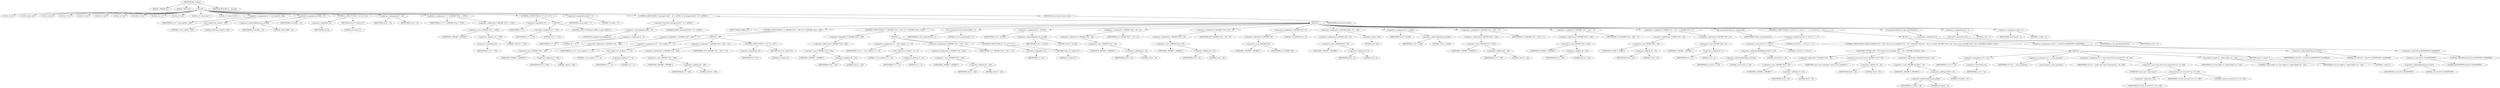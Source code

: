 digraph tftp_connect {  
"1000113" [label = "(METHOD,tftp_connect)" ]
"1000114" [label = "(PARAM,_DWORD *a1)" ]
"1000115" [label = "(PARAM,_BYTE *a2)" ]
"1000116" [label = "(BLOCK,,)" ]
"1000117" [label = "(LOCAL,v4: int)" ]
"1000118" [label = "(LOCAL,result: int)" ]
"1000119" [label = "(LOCAL,v6: int)" ]
"1000120" [label = "(LOCAL,v7: int)" ]
"1000121" [label = "(LOCAL,v8: int)" ]
"1000122" [label = "(LOCAL,v9: int)" ]
"1000123" [label = "(LOCAL,v10: int)" ]
"1000124" [label = "(LOCAL,v11: int)" ]
"1000125" [label = "(LOCAL,v12: int *)" ]
"1000126" [label = "(LOCAL,v13: int)" ]
"1000127" [label = "(LOCAL,v14: const char *)" ]
"1000128" [label = "(LOCAL,v15: char [ 128 ])" ]
"1000129" [label = "(<operator>.assignment,v4 = Curl_ccalloc(1, 336))" ]
"1000130" [label = "(IDENTIFIER,v4,v4 = Curl_ccalloc(1, 336))" ]
"1000131" [label = "(Curl_ccalloc,Curl_ccalloc(1, 336))" ]
"1000132" [label = "(LITERAL,1,Curl_ccalloc(1, 336))" ]
"1000133" [label = "(LITERAL,336,Curl_ccalloc(1, 336))" ]
"1000134" [label = "(<operator>.assignment,a1[188] = v4)" ]
"1000135" [label = "(<operator>.indirectIndexAccess,a1[188])" ]
"1000136" [label = "(IDENTIFIER,a1,a1[188] = v4)" ]
"1000137" [label = "(LITERAL,188,a1[188] = v4)" ]
"1000138" [label = "(IDENTIFIER,v4,a1[188] = v4)" ]
"1000139" [label = "(CONTROL_STRUCTURE,if ( !v4 ),if ( !v4 ))" ]
"1000140" [label = "(<operator>.logicalNot,!v4)" ]
"1000141" [label = "(IDENTIFIER,v4,!v4)" ]
"1000142" [label = "(RETURN,return 27;,return 27;)" ]
"1000143" [label = "(LITERAL,27,return 27;)" ]
"1000144" [label = "(<operator>.assignment,v6 = v4)" ]
"1000145" [label = "(IDENTIFIER,v6,v6 = v4)" ]
"1000146" [label = "(IDENTIFIER,v4,v6 = v4)" ]
"1000147" [label = "(<operator>.assignment,v7 = *(_DWORD *)(*a1 + 1576))" ]
"1000148" [label = "(IDENTIFIER,v7,v7 = *(_DWORD *)(*a1 + 1576))" ]
"1000149" [label = "(<operator>.indirection,*(_DWORD *)(*a1 + 1576))" ]
"1000150" [label = "(<operator>.cast,(_DWORD *)(*a1 + 1576))" ]
"1000151" [label = "(UNKNOWN,_DWORD *,_DWORD *)" ]
"1000152" [label = "(<operator>.addition,*a1 + 1576)" ]
"1000153" [label = "(<operator>.indirection,*a1)" ]
"1000154" [label = "(IDENTIFIER,a1,*a1 + 1576)" ]
"1000155" [label = "(LITERAL,1576,*a1 + 1576)" ]
"1000156" [label = "(CONTROL_STRUCTURE,if ( !v7 ),if ( !v7 ))" ]
"1000157" [label = "(<operator>.logicalNot,!v7)" ]
"1000158" [label = "(IDENTIFIER,v7,!v7)" ]
"1000159" [label = "(BLOCK,,)" ]
"1000160" [label = "(<operator>.assignment,v7 = 512)" ]
"1000161" [label = "(IDENTIFIER,v7,v7 = 512)" ]
"1000162" [label = "(LITERAL,512,v7 = 512)" ]
"1000163" [label = "(CONTROL_STRUCTURE,goto LABEL_6;,goto LABEL_6;)" ]
"1000164" [label = "(<operator>.assignment,result = 71)" ]
"1000165" [label = "(IDENTIFIER,result,result = 71)" ]
"1000166" [label = "(LITERAL,71,result = 71)" ]
"1000167" [label = "(CONTROL_STRUCTURE,if ( (unsigned int)(v7 - 8) < 0xFFB1 ),if ( (unsigned int)(v7 - 8) < 0xFFB1 ))" ]
"1000168" [label = "(<operator>.lessThan,(unsigned int)(v7 - 8) < 0xFFB1)" ]
"1000169" [label = "(<operator>.cast,(unsigned int)(v7 - 8))" ]
"1000170" [label = "(UNKNOWN,unsigned int,unsigned int)" ]
"1000171" [label = "(<operator>.subtraction,v7 - 8)" ]
"1000172" [label = "(IDENTIFIER,v7,v7 - 8)" ]
"1000173" [label = "(LITERAL,8,v7 - 8)" ]
"1000174" [label = "(LITERAL,0xFFB1,(unsigned int)(v7 - 8) < 0xFFB1)" ]
"1000175" [label = "(BLOCK,,)" ]
"1000176" [label = "(JUMP_TARGET,LABEL_6)" ]
"1000177" [label = "(CONTROL_STRUCTURE,if ( !*(_DWORD *)(v6 + 328) ),if ( !*(_DWORD *)(v6 + 328) ))" ]
"1000178" [label = "(<operator>.logicalNot,!*(_DWORD *)(v6 + 328))" ]
"1000179" [label = "(<operator>.indirection,*(_DWORD *)(v6 + 328))" ]
"1000180" [label = "(<operator>.cast,(_DWORD *)(v6 + 328))" ]
"1000181" [label = "(UNKNOWN,_DWORD *,_DWORD *)" ]
"1000182" [label = "(<operator>.addition,v6 + 328)" ]
"1000183" [label = "(IDENTIFIER,v6,v6 + 328)" ]
"1000184" [label = "(LITERAL,328,v6 + 328)" ]
"1000185" [label = "(BLOCK,,)" ]
"1000186" [label = "(<operator>.assignment,v10 = Curl_ccalloc(1, v7 + 4))" ]
"1000187" [label = "(IDENTIFIER,v10,v10 = Curl_ccalloc(1, v7 + 4))" ]
"1000188" [label = "(Curl_ccalloc,Curl_ccalloc(1, v7 + 4))" ]
"1000189" [label = "(LITERAL,1,Curl_ccalloc(1, v7 + 4))" ]
"1000190" [label = "(<operator>.addition,v7 + 4)" ]
"1000191" [label = "(IDENTIFIER,v7,v7 + 4)" ]
"1000192" [label = "(LITERAL,4,v7 + 4)" ]
"1000193" [label = "(<operator>.assignment,*(_DWORD *)(v6 + 328) = v10)" ]
"1000194" [label = "(<operator>.indirection,*(_DWORD *)(v6 + 328))" ]
"1000195" [label = "(<operator>.cast,(_DWORD *)(v6 + 328))" ]
"1000196" [label = "(UNKNOWN,_DWORD *,_DWORD *)" ]
"1000197" [label = "(<operator>.addition,v6 + 328)" ]
"1000198" [label = "(IDENTIFIER,v6,v6 + 328)" ]
"1000199" [label = "(LITERAL,328,v6 + 328)" ]
"1000200" [label = "(IDENTIFIER,v10,*(_DWORD *)(v6 + 328) = v10)" ]
"1000201" [label = "(CONTROL_STRUCTURE,if ( !v10 ),if ( !v10 ))" ]
"1000202" [label = "(<operator>.logicalNot,!v10)" ]
"1000203" [label = "(IDENTIFIER,v10,!v10)" ]
"1000204" [label = "(RETURN,return 27;,return 27;)" ]
"1000205" [label = "(LITERAL,27,return 27;)" ]
"1000206" [label = "(CONTROL_STRUCTURE,if ( !*(_DWORD *)(v6 + 332) ),if ( !*(_DWORD *)(v6 + 332) ))" ]
"1000207" [label = "(<operator>.logicalNot,!*(_DWORD *)(v6 + 332))" ]
"1000208" [label = "(<operator>.indirection,*(_DWORD *)(v6 + 332))" ]
"1000209" [label = "(<operator>.cast,(_DWORD *)(v6 + 332))" ]
"1000210" [label = "(UNKNOWN,_DWORD *,_DWORD *)" ]
"1000211" [label = "(<operator>.addition,v6 + 332)" ]
"1000212" [label = "(IDENTIFIER,v6,v6 + 332)" ]
"1000213" [label = "(LITERAL,332,v6 + 332)" ]
"1000214" [label = "(BLOCK,,)" ]
"1000215" [label = "(<operator>.assignment,v11 = Curl_ccalloc(1, v7 + 4))" ]
"1000216" [label = "(IDENTIFIER,v11,v11 = Curl_ccalloc(1, v7 + 4))" ]
"1000217" [label = "(Curl_ccalloc,Curl_ccalloc(1, v7 + 4))" ]
"1000218" [label = "(LITERAL,1,Curl_ccalloc(1, v7 + 4))" ]
"1000219" [label = "(<operator>.addition,v7 + 4)" ]
"1000220" [label = "(IDENTIFIER,v7,v7 + 4)" ]
"1000221" [label = "(LITERAL,4,v7 + 4)" ]
"1000222" [label = "(<operator>.assignment,*(_DWORD *)(v6 + 332) = v11)" ]
"1000223" [label = "(<operator>.indirection,*(_DWORD *)(v6 + 332))" ]
"1000224" [label = "(<operator>.cast,(_DWORD *)(v6 + 332))" ]
"1000225" [label = "(UNKNOWN,_DWORD *,_DWORD *)" ]
"1000226" [label = "(<operator>.addition,v6 + 332)" ]
"1000227" [label = "(IDENTIFIER,v6,v6 + 332)" ]
"1000228" [label = "(LITERAL,332,v6 + 332)" ]
"1000229" [label = "(IDENTIFIER,v11,*(_DWORD *)(v6 + 332) = v11)" ]
"1000230" [label = "(CONTROL_STRUCTURE,if ( !v11 ),if ( !v11 ))" ]
"1000231" [label = "(<operator>.logicalNot,!v11)" ]
"1000232" [label = "(IDENTIFIER,v11,!v11)" ]
"1000233" [label = "(RETURN,return 27;,return 27;)" ]
"1000234" [label = "(LITERAL,27,return 27;)" ]
"1000235" [label = "(Curl_conncontrol,Curl_conncontrol(a1, 1))" ]
"1000236" [label = "(IDENTIFIER,a1,Curl_conncontrol(a1, 1))" ]
"1000237" [label = "(LITERAL,1,Curl_conncontrol(a1, 1))" ]
"1000238" [label = "(<operator>.assignment,v8 = a1[105])" ]
"1000239" [label = "(IDENTIFIER,v8,v8 = a1[105])" ]
"1000240" [label = "(<operator>.indirectIndexAccess,a1[105])" ]
"1000241" [label = "(IDENTIFIER,a1,v8 = a1[105])" ]
"1000242" [label = "(LITERAL,105,v8 = a1[105])" ]
"1000243" [label = "(<operator>.assignment,*(_DWORD *)(v6 + 16) = a1)" ]
"1000244" [label = "(<operator>.indirection,*(_DWORD *)(v6 + 16))" ]
"1000245" [label = "(<operator>.cast,(_DWORD *)(v6 + 16))" ]
"1000246" [label = "(UNKNOWN,_DWORD *,_DWORD *)" ]
"1000247" [label = "(<operator>.addition,v6 + 16)" ]
"1000248" [label = "(IDENTIFIER,v6,v6 + 16)" ]
"1000249" [label = "(LITERAL,16,v6 + 16)" ]
"1000250" [label = "(IDENTIFIER,a1,*(_DWORD *)(v6 + 16) = a1)" ]
"1000251" [label = "(<operator>.assignment,*(_DWORD *)(v6 + 20) = v8)" ]
"1000252" [label = "(<operator>.indirection,*(_DWORD *)(v6 + 20))" ]
"1000253" [label = "(<operator>.cast,(_DWORD *)(v6 + 20))" ]
"1000254" [label = "(UNKNOWN,_DWORD *,_DWORD *)" ]
"1000255" [label = "(<operator>.addition,v6 + 20)" ]
"1000256" [label = "(IDENTIFIER,v6,v6 + 20)" ]
"1000257" [label = "(LITERAL,20,v6 + 20)" ]
"1000258" [label = "(IDENTIFIER,v8,*(_DWORD *)(v6 + 20) = v8)" ]
"1000259" [label = "(<operator>.assignment,*(_DWORD *)v6 = 0)" ]
"1000260" [label = "(<operator>.indirection,*(_DWORD *)v6)" ]
"1000261" [label = "(<operator>.cast,(_DWORD *)v6)" ]
"1000262" [label = "(UNKNOWN,_DWORD *,_DWORD *)" ]
"1000263" [label = "(IDENTIFIER,v6,(_DWORD *)v6)" ]
"1000264" [label = "(LITERAL,0,*(_DWORD *)v6 = 0)" ]
"1000265" [label = "(<operator>.assignment,*(_DWORD *)(v6 + 8) = -100)" ]
"1000266" [label = "(<operator>.indirection,*(_DWORD *)(v6 + 8))" ]
"1000267" [label = "(<operator>.cast,(_DWORD *)(v6 + 8))" ]
"1000268" [label = "(UNKNOWN,_DWORD *,_DWORD *)" ]
"1000269" [label = "(<operator>.addition,v6 + 8)" ]
"1000270" [label = "(IDENTIFIER,v6,v6 + 8)" ]
"1000271" [label = "(LITERAL,8,v6 + 8)" ]
"1000272" [label = "(<operator>.minus,-100)" ]
"1000273" [label = "(LITERAL,100,-100)" ]
"1000274" [label = "(<operator>.assignment,v9 = a1[20])" ]
"1000275" [label = "(IDENTIFIER,v9,v9 = a1[20])" ]
"1000276" [label = "(<operator>.indirectIndexAccess,a1[20])" ]
"1000277" [label = "(IDENTIFIER,a1,v9 = a1[20])" ]
"1000278" [label = "(LITERAL,20,v9 = a1[20])" ]
"1000279" [label = "(<operator>.assignment,*(_DWORD *)(v6 + 320) = v7)" ]
"1000280" [label = "(<operator>.indirection,*(_DWORD *)(v6 + 320))" ]
"1000281" [label = "(<operator>.cast,(_DWORD *)(v6 + 320))" ]
"1000282" [label = "(UNKNOWN,_DWORD *,_DWORD *)" ]
"1000283" [label = "(<operator>.addition,v6 + 320)" ]
"1000284" [label = "(IDENTIFIER,v6,v6 + 320)" ]
"1000285" [label = "(LITERAL,320,v6 + 320)" ]
"1000286" [label = "(IDENTIFIER,v7,*(_DWORD *)(v6 + 320) = v7)" ]
"1000287" [label = "(<operator>.assignment,*(_DWORD *)(v6 + 324) = v7)" ]
"1000288" [label = "(<operator>.indirection,*(_DWORD *)(v6 + 324))" ]
"1000289" [label = "(<operator>.cast,(_DWORD *)(v6 + 324))" ]
"1000290" [label = "(UNKNOWN,_DWORD *,_DWORD *)" ]
"1000291" [label = "(<operator>.addition,v6 + 324)" ]
"1000292" [label = "(IDENTIFIER,v6,v6 + 324)" ]
"1000293" [label = "(LITERAL,324,v6 + 324)" ]
"1000294" [label = "(IDENTIFIER,v7,*(_DWORD *)(v6 + 324) = v7)" ]
"1000295" [label = "(<operator>.assignment,*(_WORD *)(v6 + 52) = *(_DWORD *)(v9 + 4))" ]
"1000296" [label = "(<operator>.indirection,*(_WORD *)(v6 + 52))" ]
"1000297" [label = "(<operator>.cast,(_WORD *)(v6 + 52))" ]
"1000298" [label = "(UNKNOWN,_WORD *,_WORD *)" ]
"1000299" [label = "(<operator>.addition,v6 + 52)" ]
"1000300" [label = "(IDENTIFIER,v6,v6 + 52)" ]
"1000301" [label = "(LITERAL,52,v6 + 52)" ]
"1000302" [label = "(<operator>.indirection,*(_DWORD *)(v9 + 4))" ]
"1000303" [label = "(<operator>.cast,(_DWORD *)(v9 + 4))" ]
"1000304" [label = "(UNKNOWN,_DWORD *,_DWORD *)" ]
"1000305" [label = "(<operator>.addition,v9 + 4)" ]
"1000306" [label = "(IDENTIFIER,v9,v9 + 4)" ]
"1000307" [label = "(LITERAL,4,v9 + 4)" ]
"1000308" [label = "(tftp_set_timeouts,tftp_set_timeouts(v6))" ]
"1000309" [label = "(IDENTIFIER,v6,tftp_set_timeouts(v6))" ]
"1000310" [label = "(CONTROL_STRUCTURE,if ( ((a1[147] >> 25) & 1) == 0 ),if ( ((a1[147] >> 25) & 1) == 0 ))" ]
"1000311" [label = "(<operator>.equals,((a1[147] >> 25) & 1) == 0)" ]
"1000312" [label = "(<operator>.and,(a1[147] >> 25) & 1)" ]
"1000313" [label = "(<operator>.arithmeticShiftRight,a1[147] >> 25)" ]
"1000314" [label = "(<operator>.indirectIndexAccess,a1[147])" ]
"1000315" [label = "(IDENTIFIER,a1,a1[147] >> 25)" ]
"1000316" [label = "(LITERAL,147,a1[147] >> 25)" ]
"1000317" [label = "(LITERAL,25,a1[147] >> 25)" ]
"1000318" [label = "(LITERAL,1,(a1[147] >> 25) & 1)" ]
"1000319" [label = "(LITERAL,0,((a1[147] >> 25) & 1) == 0)" ]
"1000320" [label = "(BLOCK,,)" ]
"1000321" [label = "(CONTROL_STRUCTURE,if ( bind(*(_DWORD *)(v6 + 20), (const struct sockaddr *)(v6 + 52), *(_DWORD *)(a1[20] + 16)) ),if ( bind(*(_DWORD *)(v6 + 20), (const struct sockaddr *)(v6 + 52), *(_DWORD *)(a1[20] + 16)) ))" ]
"1000322" [label = "(bind,bind(*(_DWORD *)(v6 + 20), (const struct sockaddr *)(v6 + 52), *(_DWORD *)(a1[20] + 16)))" ]
"1000323" [label = "(<operator>.indirection,*(_DWORD *)(v6 + 20))" ]
"1000324" [label = "(<operator>.cast,(_DWORD *)(v6 + 20))" ]
"1000325" [label = "(UNKNOWN,_DWORD *,_DWORD *)" ]
"1000326" [label = "(<operator>.addition,v6 + 20)" ]
"1000327" [label = "(IDENTIFIER,v6,v6 + 20)" ]
"1000328" [label = "(LITERAL,20,v6 + 20)" ]
"1000329" [label = "(<operator>.cast,(const struct sockaddr *)(v6 + 52))" ]
"1000330" [label = "(UNKNOWN,const struct sockaddr *,const struct sockaddr *)" ]
"1000331" [label = "(<operator>.addition,v6 + 52)" ]
"1000332" [label = "(IDENTIFIER,v6,v6 + 52)" ]
"1000333" [label = "(LITERAL,52,v6 + 52)" ]
"1000334" [label = "(<operator>.indirection,*(_DWORD *)(a1[20] + 16))" ]
"1000335" [label = "(<operator>.cast,(_DWORD *)(a1[20] + 16))" ]
"1000336" [label = "(UNKNOWN,_DWORD *,_DWORD *)" ]
"1000337" [label = "(<operator>.addition,a1[20] + 16)" ]
"1000338" [label = "(<operator>.indirectIndexAccess,a1[20])" ]
"1000339" [label = "(IDENTIFIER,a1,a1[20] + 16)" ]
"1000340" [label = "(LITERAL,20,a1[20] + 16)" ]
"1000341" [label = "(LITERAL,16,a1[20] + 16)" ]
"1000342" [label = "(BLOCK,,)" ]
"1000343" [label = "(<operator>.assignment,v13 = *a1)" ]
"1000344" [label = "(IDENTIFIER,v13,v13 = *a1)" ]
"1000345" [label = "(<operator>.indirection,*a1)" ]
"1000346" [label = "(IDENTIFIER,a1,v13 = *a1)" ]
"1000347" [label = "(<operator>.assignment,v12 = _errno_location())" ]
"1000348" [label = "(IDENTIFIER,v12,v12 = _errno_location())" ]
"1000349" [label = "(_errno_location,_errno_location())" ]
"1000350" [label = "(<operator>.assignment,v14 = (const char *)Curl_strerror(*v12, v15, 128))" ]
"1000351" [label = "(IDENTIFIER,v14,v14 = (const char *)Curl_strerror(*v12, v15, 128))" ]
"1000352" [label = "(<operator>.cast,(const char *)Curl_strerror(*v12, v15, 128))" ]
"1000353" [label = "(UNKNOWN,const char *,const char *)" ]
"1000354" [label = "(Curl_strerror,Curl_strerror(*v12, v15, 128))" ]
"1000355" [label = "(<operator>.indirection,*v12)" ]
"1000356" [label = "(IDENTIFIER,v12,Curl_strerror(*v12, v15, 128))" ]
"1000357" [label = "(IDENTIFIER,v15,Curl_strerror(*v12, v15, 128))" ]
"1000358" [label = "(LITERAL,128,Curl_strerror(*v12, v15, 128))" ]
"1000359" [label = "(Curl_failf,Curl_failf(v13, \"bind() failed; %s\", v14))" ]
"1000360" [label = "(IDENTIFIER,v13,Curl_failf(v13, \"bind() failed; %s\", v14))" ]
"1000361" [label = "(LITERAL,\"bind() failed; %s\",Curl_failf(v13, \"bind() failed; %s\", v14))" ]
"1000362" [label = "(IDENTIFIER,v14,Curl_failf(v13, \"bind() failed; %s\", v14))" ]
"1000363" [label = "(RETURN,return 7;,return 7;)" ]
"1000364" [label = "(LITERAL,7,return 7;)" ]
"1000365" [label = "(<operator>.assignment,a1[147] = a1[147] & 0xFDFFFFFF | 0x2000000)" ]
"1000366" [label = "(<operator>.indirectIndexAccess,a1[147])" ]
"1000367" [label = "(IDENTIFIER,a1,a1[147] = a1[147] & 0xFDFFFFFF | 0x2000000)" ]
"1000368" [label = "(LITERAL,147,a1[147] = a1[147] & 0xFDFFFFFF | 0x2000000)" ]
"1000369" [label = "(<operator>.or,a1[147] & 0xFDFFFFFF | 0x2000000)" ]
"1000370" [label = "(<operator>.and,a1[147] & 0xFDFFFFFF)" ]
"1000371" [label = "(<operator>.indirectIndexAccess,a1[147])" ]
"1000372" [label = "(IDENTIFIER,a1,a1[147] & 0xFDFFFFFF)" ]
"1000373" [label = "(LITERAL,147,a1[147] & 0xFDFFFFFF)" ]
"1000374" [label = "(LITERAL,0xFDFFFFFF,a1[147] & 0xFDFFFFFF)" ]
"1000375" [label = "(LITERAL,0x2000000,a1[147] & 0xFDFFFFFF | 0x2000000)" ]
"1000376" [label = "(Curl_pgrsStartNow,Curl_pgrsStartNow(*a1))" ]
"1000377" [label = "(<operator>.indirection,*a1)" ]
"1000378" [label = "(IDENTIFIER,a1,Curl_pgrsStartNow(*a1))" ]
"1000379" [label = "(<operator>.assignment,*a2 = 1)" ]
"1000380" [label = "(<operator>.indirection,*a2)" ]
"1000381" [label = "(IDENTIFIER,a2,*a2 = 1)" ]
"1000382" [label = "(LITERAL,1,*a2 = 1)" ]
"1000383" [label = "(<operator>.assignment,result = 0)" ]
"1000384" [label = "(IDENTIFIER,result,result = 0)" ]
"1000385" [label = "(LITERAL,0,result = 0)" ]
"1000386" [label = "(RETURN,return result;,return result;)" ]
"1000387" [label = "(IDENTIFIER,result,return result;)" ]
"1000388" [label = "(METHOD_RETURN,int __fastcall)" ]
  "1000113" -> "1000114" 
  "1000113" -> "1000115" 
  "1000113" -> "1000116" 
  "1000113" -> "1000388" 
  "1000116" -> "1000117" 
  "1000116" -> "1000118" 
  "1000116" -> "1000119" 
  "1000116" -> "1000120" 
  "1000116" -> "1000121" 
  "1000116" -> "1000122" 
  "1000116" -> "1000123" 
  "1000116" -> "1000124" 
  "1000116" -> "1000125" 
  "1000116" -> "1000126" 
  "1000116" -> "1000127" 
  "1000116" -> "1000128" 
  "1000116" -> "1000129" 
  "1000116" -> "1000134" 
  "1000116" -> "1000139" 
  "1000116" -> "1000144" 
  "1000116" -> "1000147" 
  "1000116" -> "1000156" 
  "1000116" -> "1000164" 
  "1000116" -> "1000167" 
  "1000116" -> "1000386" 
  "1000129" -> "1000130" 
  "1000129" -> "1000131" 
  "1000131" -> "1000132" 
  "1000131" -> "1000133" 
  "1000134" -> "1000135" 
  "1000134" -> "1000138" 
  "1000135" -> "1000136" 
  "1000135" -> "1000137" 
  "1000139" -> "1000140" 
  "1000139" -> "1000142" 
  "1000140" -> "1000141" 
  "1000142" -> "1000143" 
  "1000144" -> "1000145" 
  "1000144" -> "1000146" 
  "1000147" -> "1000148" 
  "1000147" -> "1000149" 
  "1000149" -> "1000150" 
  "1000150" -> "1000151" 
  "1000150" -> "1000152" 
  "1000152" -> "1000153" 
  "1000152" -> "1000155" 
  "1000153" -> "1000154" 
  "1000156" -> "1000157" 
  "1000156" -> "1000159" 
  "1000157" -> "1000158" 
  "1000159" -> "1000160" 
  "1000159" -> "1000163" 
  "1000160" -> "1000161" 
  "1000160" -> "1000162" 
  "1000164" -> "1000165" 
  "1000164" -> "1000166" 
  "1000167" -> "1000168" 
  "1000167" -> "1000175" 
  "1000168" -> "1000169" 
  "1000168" -> "1000174" 
  "1000169" -> "1000170" 
  "1000169" -> "1000171" 
  "1000171" -> "1000172" 
  "1000171" -> "1000173" 
  "1000175" -> "1000176" 
  "1000175" -> "1000177" 
  "1000175" -> "1000206" 
  "1000175" -> "1000235" 
  "1000175" -> "1000238" 
  "1000175" -> "1000243" 
  "1000175" -> "1000251" 
  "1000175" -> "1000259" 
  "1000175" -> "1000265" 
  "1000175" -> "1000274" 
  "1000175" -> "1000279" 
  "1000175" -> "1000287" 
  "1000175" -> "1000295" 
  "1000175" -> "1000308" 
  "1000175" -> "1000310" 
  "1000175" -> "1000376" 
  "1000175" -> "1000379" 
  "1000175" -> "1000383" 
  "1000177" -> "1000178" 
  "1000177" -> "1000185" 
  "1000178" -> "1000179" 
  "1000179" -> "1000180" 
  "1000180" -> "1000181" 
  "1000180" -> "1000182" 
  "1000182" -> "1000183" 
  "1000182" -> "1000184" 
  "1000185" -> "1000186" 
  "1000185" -> "1000193" 
  "1000185" -> "1000201" 
  "1000186" -> "1000187" 
  "1000186" -> "1000188" 
  "1000188" -> "1000189" 
  "1000188" -> "1000190" 
  "1000190" -> "1000191" 
  "1000190" -> "1000192" 
  "1000193" -> "1000194" 
  "1000193" -> "1000200" 
  "1000194" -> "1000195" 
  "1000195" -> "1000196" 
  "1000195" -> "1000197" 
  "1000197" -> "1000198" 
  "1000197" -> "1000199" 
  "1000201" -> "1000202" 
  "1000201" -> "1000204" 
  "1000202" -> "1000203" 
  "1000204" -> "1000205" 
  "1000206" -> "1000207" 
  "1000206" -> "1000214" 
  "1000207" -> "1000208" 
  "1000208" -> "1000209" 
  "1000209" -> "1000210" 
  "1000209" -> "1000211" 
  "1000211" -> "1000212" 
  "1000211" -> "1000213" 
  "1000214" -> "1000215" 
  "1000214" -> "1000222" 
  "1000214" -> "1000230" 
  "1000215" -> "1000216" 
  "1000215" -> "1000217" 
  "1000217" -> "1000218" 
  "1000217" -> "1000219" 
  "1000219" -> "1000220" 
  "1000219" -> "1000221" 
  "1000222" -> "1000223" 
  "1000222" -> "1000229" 
  "1000223" -> "1000224" 
  "1000224" -> "1000225" 
  "1000224" -> "1000226" 
  "1000226" -> "1000227" 
  "1000226" -> "1000228" 
  "1000230" -> "1000231" 
  "1000230" -> "1000233" 
  "1000231" -> "1000232" 
  "1000233" -> "1000234" 
  "1000235" -> "1000236" 
  "1000235" -> "1000237" 
  "1000238" -> "1000239" 
  "1000238" -> "1000240" 
  "1000240" -> "1000241" 
  "1000240" -> "1000242" 
  "1000243" -> "1000244" 
  "1000243" -> "1000250" 
  "1000244" -> "1000245" 
  "1000245" -> "1000246" 
  "1000245" -> "1000247" 
  "1000247" -> "1000248" 
  "1000247" -> "1000249" 
  "1000251" -> "1000252" 
  "1000251" -> "1000258" 
  "1000252" -> "1000253" 
  "1000253" -> "1000254" 
  "1000253" -> "1000255" 
  "1000255" -> "1000256" 
  "1000255" -> "1000257" 
  "1000259" -> "1000260" 
  "1000259" -> "1000264" 
  "1000260" -> "1000261" 
  "1000261" -> "1000262" 
  "1000261" -> "1000263" 
  "1000265" -> "1000266" 
  "1000265" -> "1000272" 
  "1000266" -> "1000267" 
  "1000267" -> "1000268" 
  "1000267" -> "1000269" 
  "1000269" -> "1000270" 
  "1000269" -> "1000271" 
  "1000272" -> "1000273" 
  "1000274" -> "1000275" 
  "1000274" -> "1000276" 
  "1000276" -> "1000277" 
  "1000276" -> "1000278" 
  "1000279" -> "1000280" 
  "1000279" -> "1000286" 
  "1000280" -> "1000281" 
  "1000281" -> "1000282" 
  "1000281" -> "1000283" 
  "1000283" -> "1000284" 
  "1000283" -> "1000285" 
  "1000287" -> "1000288" 
  "1000287" -> "1000294" 
  "1000288" -> "1000289" 
  "1000289" -> "1000290" 
  "1000289" -> "1000291" 
  "1000291" -> "1000292" 
  "1000291" -> "1000293" 
  "1000295" -> "1000296" 
  "1000295" -> "1000302" 
  "1000296" -> "1000297" 
  "1000297" -> "1000298" 
  "1000297" -> "1000299" 
  "1000299" -> "1000300" 
  "1000299" -> "1000301" 
  "1000302" -> "1000303" 
  "1000303" -> "1000304" 
  "1000303" -> "1000305" 
  "1000305" -> "1000306" 
  "1000305" -> "1000307" 
  "1000308" -> "1000309" 
  "1000310" -> "1000311" 
  "1000310" -> "1000320" 
  "1000311" -> "1000312" 
  "1000311" -> "1000319" 
  "1000312" -> "1000313" 
  "1000312" -> "1000318" 
  "1000313" -> "1000314" 
  "1000313" -> "1000317" 
  "1000314" -> "1000315" 
  "1000314" -> "1000316" 
  "1000320" -> "1000321" 
  "1000320" -> "1000365" 
  "1000321" -> "1000322" 
  "1000321" -> "1000342" 
  "1000322" -> "1000323" 
  "1000322" -> "1000329" 
  "1000322" -> "1000334" 
  "1000323" -> "1000324" 
  "1000324" -> "1000325" 
  "1000324" -> "1000326" 
  "1000326" -> "1000327" 
  "1000326" -> "1000328" 
  "1000329" -> "1000330" 
  "1000329" -> "1000331" 
  "1000331" -> "1000332" 
  "1000331" -> "1000333" 
  "1000334" -> "1000335" 
  "1000335" -> "1000336" 
  "1000335" -> "1000337" 
  "1000337" -> "1000338" 
  "1000337" -> "1000341" 
  "1000338" -> "1000339" 
  "1000338" -> "1000340" 
  "1000342" -> "1000343" 
  "1000342" -> "1000347" 
  "1000342" -> "1000350" 
  "1000342" -> "1000359" 
  "1000342" -> "1000363" 
  "1000343" -> "1000344" 
  "1000343" -> "1000345" 
  "1000345" -> "1000346" 
  "1000347" -> "1000348" 
  "1000347" -> "1000349" 
  "1000350" -> "1000351" 
  "1000350" -> "1000352" 
  "1000352" -> "1000353" 
  "1000352" -> "1000354" 
  "1000354" -> "1000355" 
  "1000354" -> "1000357" 
  "1000354" -> "1000358" 
  "1000355" -> "1000356" 
  "1000359" -> "1000360" 
  "1000359" -> "1000361" 
  "1000359" -> "1000362" 
  "1000363" -> "1000364" 
  "1000365" -> "1000366" 
  "1000365" -> "1000369" 
  "1000366" -> "1000367" 
  "1000366" -> "1000368" 
  "1000369" -> "1000370" 
  "1000369" -> "1000375" 
  "1000370" -> "1000371" 
  "1000370" -> "1000374" 
  "1000371" -> "1000372" 
  "1000371" -> "1000373" 
  "1000376" -> "1000377" 
  "1000377" -> "1000378" 
  "1000379" -> "1000380" 
  "1000379" -> "1000382" 
  "1000380" -> "1000381" 
  "1000383" -> "1000384" 
  "1000383" -> "1000385" 
  "1000386" -> "1000387" 
}
